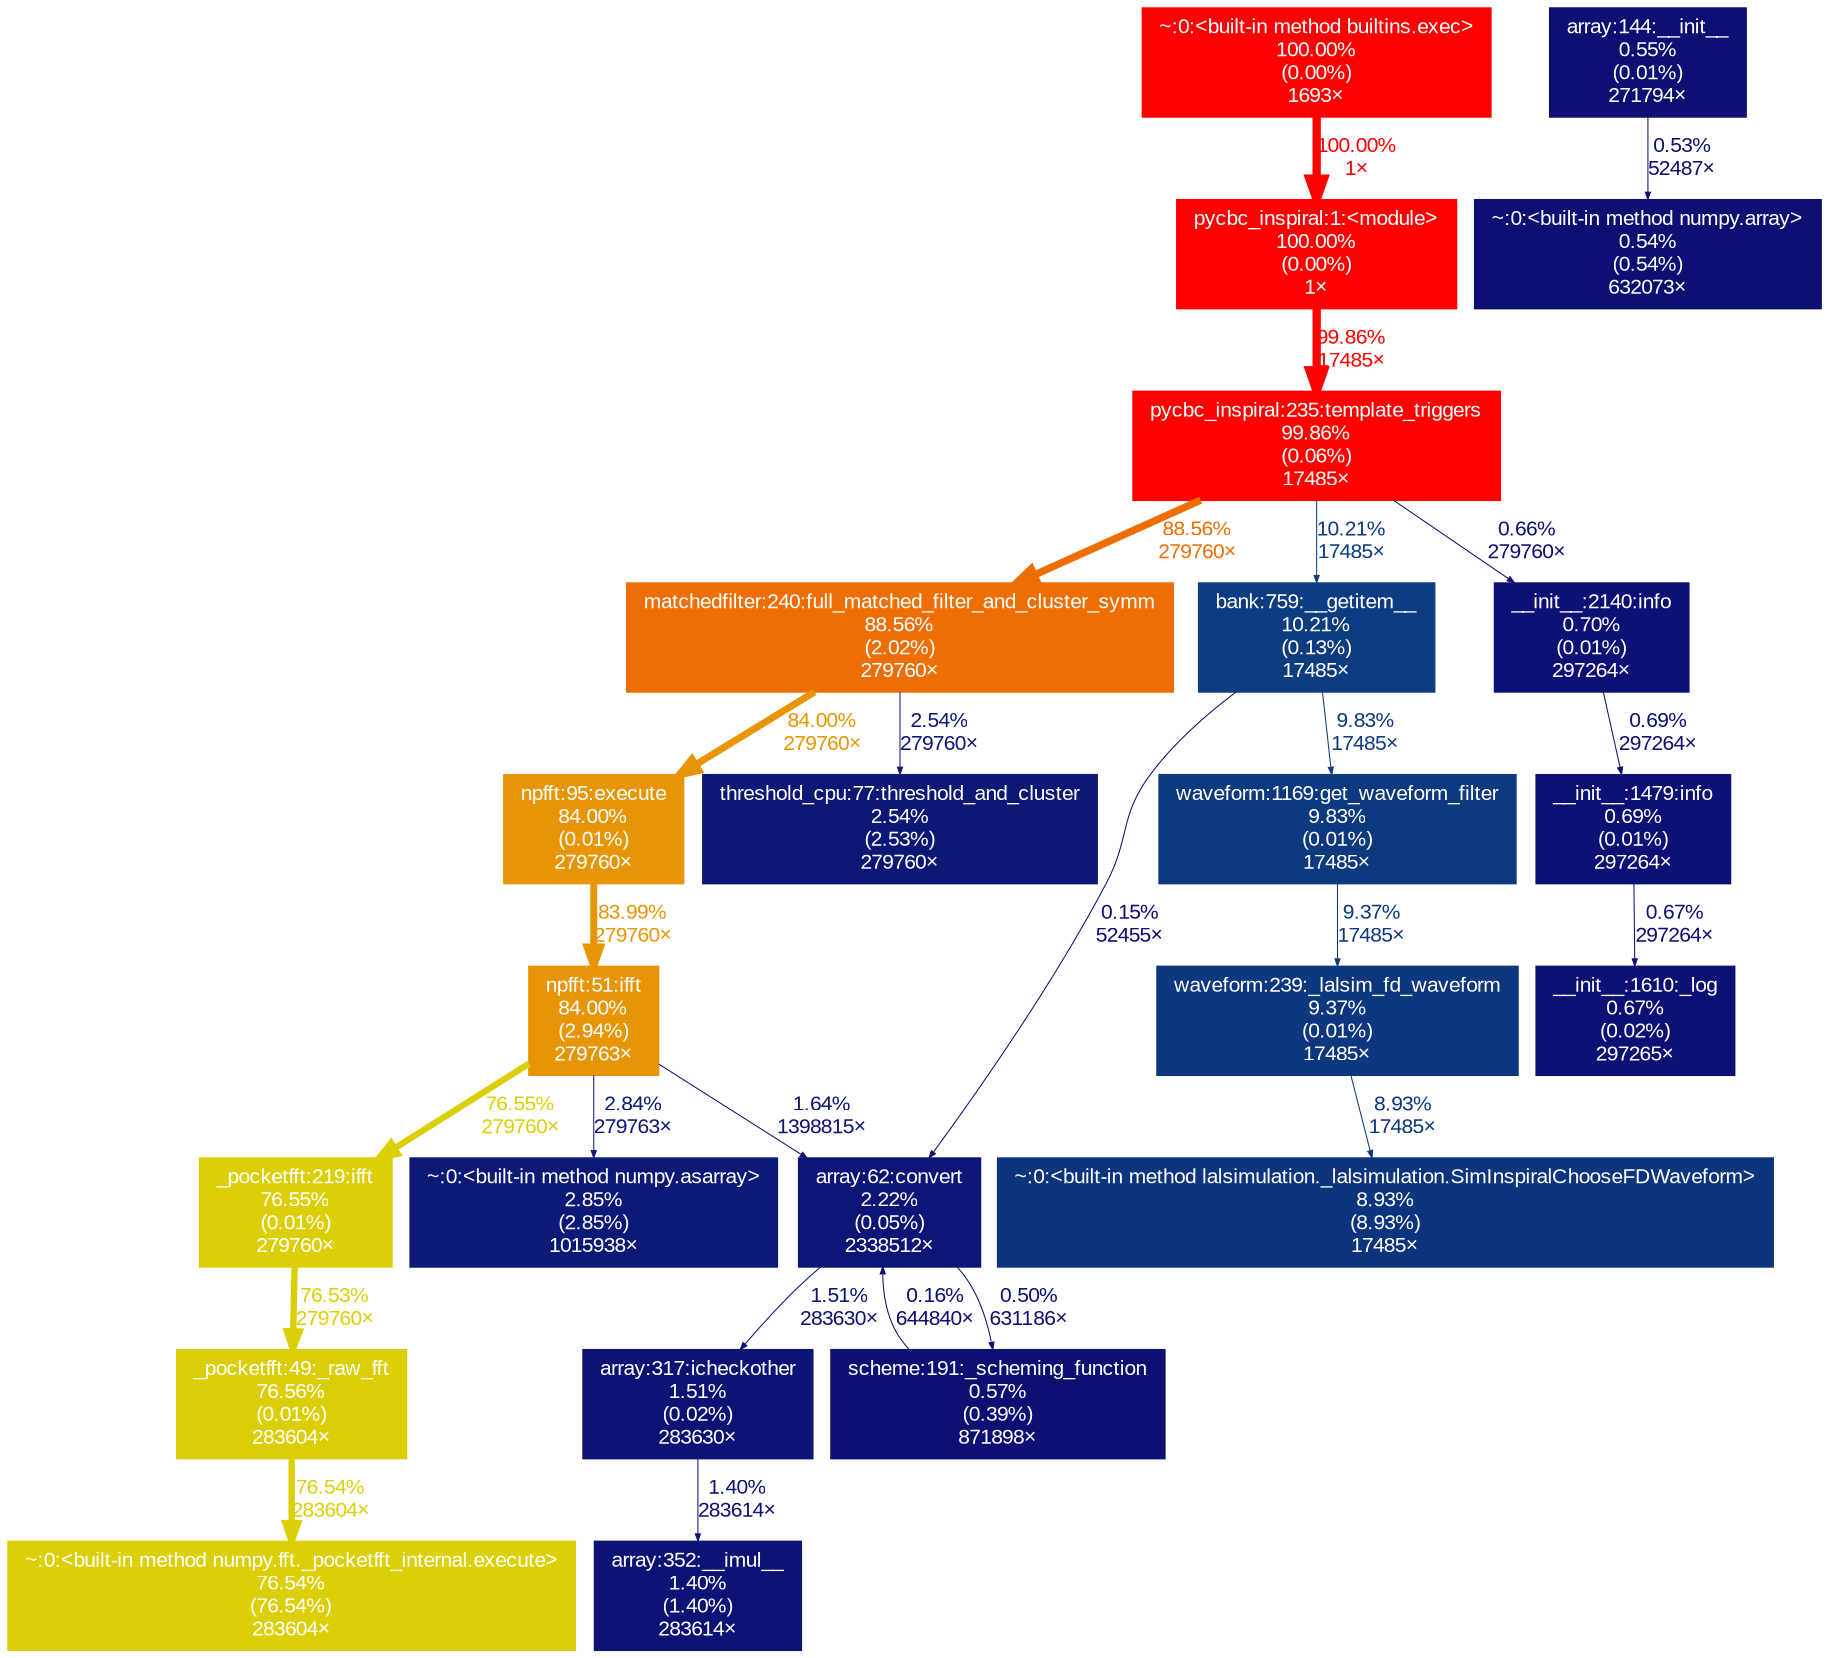 digraph {
	graph [fontname=Arial, nodesep=0.125, ranksep=0.25];
	node [fontcolor=white, fontname=Arial, height=0, shape=box, style=filled, width=0];
	edge [fontname=Arial];
	591 [color="#ff0000", fontcolor="#ffffff", fontsize="10.00", label="pycbc_inspiral:1:<module>\n100.00%\n(0.00%)\n1×", tooltip="/Users/neereshkumarperla/miniconda3/envs/pycbc/bin/pycbc_inspiral"];
	591 -> 2445 [arrowsize="1.00", color="#ff0200", fontcolor="#ff0200", fontsize="10.00", label="99.86%\n17485×", labeldistance="3.99", penwidth="3.99"];
	1804 [color="#0d0f73", fontcolor="#ffffff", fontsize="10.00", label="scheme:191:_scheming_function\n0.57%\n(0.39%)\n871898×", tooltip="/Users/neereshkumarperla/miniconda3/envs/pycbc/lib/python3.11/site-packages/pycbc/scheme.py"];
	1804 -> 4583 [arrowsize="0.35", color="#0d0d73", fontcolor="#0d0d73", fontsize="10.00", label="0.16%\n644840×", labeldistance="0.50", penwidth="0.50"];
	1881 [color="#ff0000", fontcolor="#ffffff", fontsize="10.00", label="~:0:<built-in method builtins.exec>\n100.00%\n(0.00%)\n1693×", tooltip="~"];
	1881 -> 591 [arrowsize="1.00", color="#ff0000", fontcolor="#ff0000", fontsize="10.00", label="100.00%\n1×", labeldistance="4.00", penwidth="4.00"];
	2051 [color="#0d3c80", fontcolor="#ffffff", fontsize="10.00", label="bank:759:__getitem__\n10.21%\n(0.13%)\n17485×", tooltip="/Users/neereshkumarperla/miniconda3/envs/pycbc/lib/python3.11/site-packages/pycbc/waveform/bank.py"];
	2051 -> 2437 [arrowsize="0.35", color="#0d3a7f", fontcolor="#0d3a7f", fontsize="10.00", label="9.83%\n17485×", labeldistance="0.50", penwidth="0.50"];
	2051 -> 4583 [arrowsize="0.35", color="#0d0d73", fontcolor="#0d0d73", fontsize="10.00", label="0.15%\n52455×", labeldistance="0.50", penwidth="0.50"];
	2059 [color="#0d0f73", fontcolor="#ffffff", fontsize="10.00", label="array:144:__init__\n0.55%\n(0.01%)\n271794×", tooltip="/Users/neereshkumarperla/miniconda3/envs/pycbc/lib/python3.11/site-packages/pycbc/types/array.py"];
	2059 -> 2730 [arrowsize="0.35", color="#0d0f73", fontcolor="#0d0f73", fontsize="10.00", label="0.53%\n52487×", labeldistance="0.50", penwidth="0.50"];
	2160 [color="#0d1375", fontcolor="#ffffff", fontsize="10.00", label="array:317:icheckother\n1.51%\n(0.02%)\n283630×", tooltip="/Users/neereshkumarperla/miniconda3/envs/pycbc/lib/python3.11/site-packages/pycbc/types/array.py"];
	2160 -> 4653 [arrowsize="0.35", color="#0d1375", fontcolor="#0d1375", fontsize="10.00", label="1.40%\n283614×", labeldistance="0.50", penwidth="0.50"];
	2367 [color="#0d1074", fontcolor="#ffffff", fontsize="10.00", label="__init__:2140:info\n0.70%\n(0.01%)\n297264×", tooltip="/Users/neereshkumarperla/miniconda3/envs/pycbc/lib/python3.11/logging/__init__.py"];
	2367 -> 3849 [arrowsize="0.35", color="#0d1074", fontcolor="#0d1074", fontsize="10.00", label="0.69%\n297264×", labeldistance="0.50", penwidth="0.50"];
	2387 [color="#e79504", fontcolor="#ffffff", fontsize="10.00", label="npfft:51:ifft\n84.00%\n(2.94%)\n279763×", tooltip="/Users/neereshkumarperla/miniconda3/envs/pycbc/lib/python3.11/site-packages/pycbc/fft/npfft.py"];
	2387 -> 4191 [arrowsize="0.35", color="#0d1976", fontcolor="#0d1976", fontsize="10.00", label="2.84%\n279763×", labeldistance="0.50", penwidth="0.50"];
	2387 -> 4194 [arrowsize="0.87", color="#dccf05", fontcolor="#dccf05", fontsize="10.00", label="76.55%\n279760×", labeldistance="3.06", penwidth="3.06"];
	2387 -> 4583 [arrowsize="0.35", color="#0d1475", fontcolor="#0d1475", fontsize="10.00", label="1.64%\n1398815×", labeldistance="0.50", penwidth="0.50"];
	2388 [color="#ee6e03", fontcolor="#ffffff", fontsize="10.00", label="matchedfilter:240:full_matched_filter_and_cluster_symm\n88.56%\n(2.02%)\n279760×", tooltip="/Users/neereshkumarperla/miniconda3/envs/pycbc/lib/python3.11/site-packages/pycbc/filter/matchedfilter.py"];
	2388 -> 4181 [arrowsize="0.35", color="#0d1776", fontcolor="#0d1776", fontsize="10.00", label="2.54%\n279760×", labeldistance="0.50", penwidth="0.50"];
	2388 -> 4946 [arrowsize="0.92", color="#e79504", fontcolor="#e79504", fontsize="10.00", label="84.00%\n279760×", labeldistance="3.36", penwidth="3.36"];
	2437 [color="#0d3a7f", fontcolor="#ffffff", fontsize="10.00", label="waveform:1169:get_waveform_filter\n9.83%\n(0.01%)\n17485×", tooltip="/Users/neereshkumarperla/miniconda3/envs/pycbc/lib/python3.11/site-packages/pycbc/waveform/waveform.py"];
	2437 -> 4742 [arrowsize="0.35", color="#0d377f", fontcolor="#0d377f", fontsize="10.00", label="9.37%\n17485×", labeldistance="0.50", penwidth="0.50"];
	2445 [color="#ff0200", fontcolor="#ffffff", fontsize="10.00", label="pycbc_inspiral:235:template_triggers\n99.86%\n(0.06%)\n17485×", tooltip="/Users/neereshkumarperla/miniconda3/envs/pycbc/bin/pycbc_inspiral"];
	2445 -> 2051 [arrowsize="0.35", color="#0d3c80", fontcolor="#0d3c80", fontsize="10.00", label="10.21%\n17485×", labeldistance="0.50", penwidth="0.50"];
	2445 -> 2367 [arrowsize="0.35", color="#0d0f74", fontcolor="#0d0f74", fontsize="10.00", label="0.66%\n279760×", labeldistance="0.50", penwidth="0.50"];
	2445 -> 2388 [arrowsize="0.94", color="#ee6e03", fontcolor="#ee6e03", fontsize="10.00", label="88.56%\n279760×", labeldistance="3.54", penwidth="3.54"];
	2451 [color="#dcce05", fontcolor="#ffffff", fontsize="10.00", label="_pocketfft:49:_raw_fft\n76.56%\n(0.01%)\n283604×", tooltip="/Users/neereshkumarperla/miniconda3/envs/pycbc/lib/python3.11/site-packages/numpy/fft/_pocketfft.py"];
	2451 -> 4466 [arrowsize="0.87", color="#dccf05", fontcolor="#dccf05", fontsize="10.00", label="76.54%\n283604×", labeldistance="3.06", penwidth="3.06"];
	2730 [color="#0d0f73", fontcolor="#ffffff", fontsize="10.00", label="~:0:<built-in method numpy.array>\n0.54%\n(0.54%)\n632073×", tooltip="~"];
	3748 [color="#0d1074", fontcolor="#ffffff", fontsize="10.00", label="__init__:1610:_log\n0.67%\n(0.02%)\n297265×", tooltip="/Users/neereshkumarperla/miniconda3/envs/pycbc/lib/python3.11/logging/__init__.py"];
	3849 [color="#0d1074", fontcolor="#ffffff", fontsize="10.00", label="__init__:1479:info\n0.69%\n(0.01%)\n297264×", tooltip="/Users/neereshkumarperla/miniconda3/envs/pycbc/lib/python3.11/logging/__init__.py"];
	3849 -> 3748 [arrowsize="0.35", color="#0d1074", fontcolor="#0d1074", fontsize="10.00", label="0.67%\n297264×", labeldistance="0.50", penwidth="0.50"];
	4181 [color="#0d1776", fontcolor="#ffffff", fontsize="10.00", label="threshold_cpu:77:threshold_and_cluster\n2.54%\n(2.53%)\n279760×", tooltip="/Users/neereshkumarperla/miniconda3/envs/pycbc/lib/python3.11/site-packages/pycbc/events/threshold_cpu.py"];
	4191 [color="#0d1976", fontcolor="#ffffff", fontsize="10.00", label="~:0:<built-in method numpy.asarray>\n2.85%\n(2.85%)\n1015938×", tooltip="~"];
	4194 [color="#dccf05", fontcolor="#ffffff", fontsize="10.00", label="_pocketfft:219:ifft\n76.55%\n(0.01%)\n279760×", tooltip="/Users/neereshkumarperla/miniconda3/envs/pycbc/lib/python3.11/site-packages/numpy/fft/_pocketfft.py"];
	4194 -> 2451 [arrowsize="0.87", color="#dccf05", fontcolor="#dccf05", fontsize="10.00", label="76.53%\n279760×", labeldistance="3.06", penwidth="3.06"];
	4466 [color="#dccf05", fontcolor="#ffffff", fontsize="10.00", label="~:0:<built-in method numpy.fft._pocketfft_internal.execute>\n76.54%\n(76.54%)\n283604×", tooltip="~"];
	4583 [color="#0d1676", fontcolor="#ffffff", fontsize="10.00", label="array:62:convert\n2.22%\n(0.05%)\n2338512×", tooltip="/Users/neereshkumarperla/miniconda3/envs/pycbc/lib/python3.11/site-packages/pycbc/types/array.py"];
	4583 -> 1804 [arrowsize="0.35", color="#0d0f73", fontcolor="#0d0f73", fontsize="10.00", label="0.50%\n631186×", labeldistance="0.50", penwidth="0.50"];
	4583 -> 2160 [arrowsize="0.35", color="#0d1375", fontcolor="#0d1375", fontsize="10.00", label="1.51%\n283630×", labeldistance="0.50", penwidth="0.50"];
	4653 [color="#0d1375", fontcolor="#ffffff", fontsize="10.00", label="array:352:__imul__\n1.40%\n(1.40%)\n283614×", tooltip="/Users/neereshkumarperla/miniconda3/envs/pycbc/lib/python3.11/site-packages/pycbc/types/array.py"];
	4742 [color="#0d377f", fontcolor="#ffffff", fontsize="10.00", label="waveform:239:_lalsim_fd_waveform\n9.37%\n(0.01%)\n17485×", tooltip="/Users/neereshkumarperla/miniconda3/envs/pycbc/lib/python3.11/site-packages/pycbc/waveform/waveform.py"];
	4742 -> 7669 [arrowsize="0.35", color="#0d357e", fontcolor="#0d357e", fontsize="10.00", label="8.93%\n17485×", labeldistance="0.50", penwidth="0.50"];
	4946 [color="#e79504", fontcolor="#ffffff", fontsize="10.00", label="npfft:95:execute\n84.00%\n(0.01%)\n279760×", tooltip="/Users/neereshkumarperla/miniconda3/envs/pycbc/lib/python3.11/site-packages/pycbc/fft/npfft.py"];
	4946 -> 2387 [arrowsize="0.92", color="#e79504", fontcolor="#e79504", fontsize="10.00", label="83.99%\n279760×", labeldistance="3.36", penwidth="3.36"];
	7669 [color="#0d357e", fontcolor="#ffffff", fontsize="10.00", label="~:0:<built-in method lalsimulation._lalsimulation.SimInspiralChooseFDWaveform>\n8.93%\n(8.93%)\n17485×", tooltip="~"];
}
